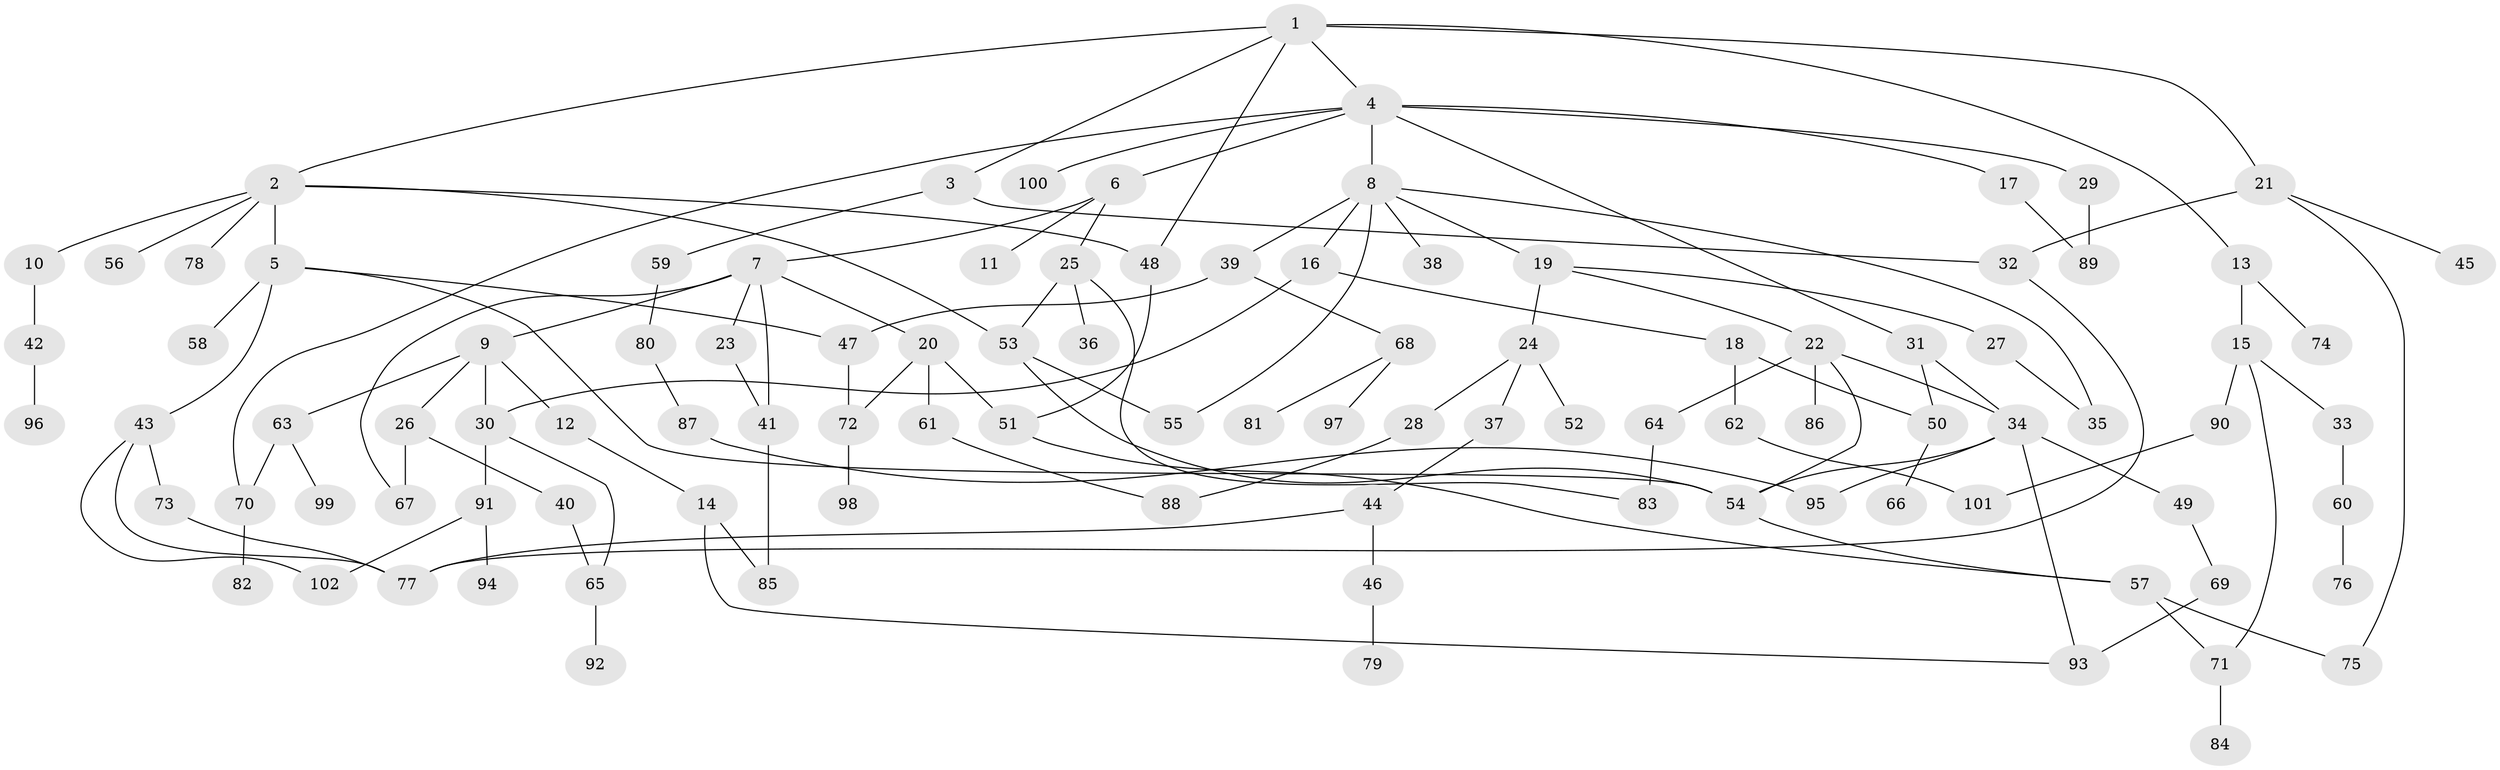 // coarse degree distribution, {8: 0.028169014084507043, 7: 0.014084507042253521, 3: 0.11267605633802817, 13: 0.014084507042253521, 6: 0.04225352112676056, 4: 0.14084507042253522, 5: 0.056338028169014086, 1: 0.30985915492957744, 2: 0.28169014084507044}
// Generated by graph-tools (version 1.1) at 2025/41/03/06/25 10:41:29]
// undirected, 102 vertices, 134 edges
graph export_dot {
graph [start="1"]
  node [color=gray90,style=filled];
  1;
  2;
  3;
  4;
  5;
  6;
  7;
  8;
  9;
  10;
  11;
  12;
  13;
  14;
  15;
  16;
  17;
  18;
  19;
  20;
  21;
  22;
  23;
  24;
  25;
  26;
  27;
  28;
  29;
  30;
  31;
  32;
  33;
  34;
  35;
  36;
  37;
  38;
  39;
  40;
  41;
  42;
  43;
  44;
  45;
  46;
  47;
  48;
  49;
  50;
  51;
  52;
  53;
  54;
  55;
  56;
  57;
  58;
  59;
  60;
  61;
  62;
  63;
  64;
  65;
  66;
  67;
  68;
  69;
  70;
  71;
  72;
  73;
  74;
  75;
  76;
  77;
  78;
  79;
  80;
  81;
  82;
  83;
  84;
  85;
  86;
  87;
  88;
  89;
  90;
  91;
  92;
  93;
  94;
  95;
  96;
  97;
  98;
  99;
  100;
  101;
  102;
  1 -- 2;
  1 -- 3;
  1 -- 4;
  1 -- 13;
  1 -- 21;
  1 -- 48;
  2 -- 5;
  2 -- 10;
  2 -- 56;
  2 -- 78;
  2 -- 48;
  2 -- 53;
  3 -- 59;
  3 -- 32;
  4 -- 6;
  4 -- 8;
  4 -- 17;
  4 -- 29;
  4 -- 31;
  4 -- 70;
  4 -- 100;
  5 -- 43;
  5 -- 54;
  5 -- 58;
  5 -- 47;
  6 -- 7;
  6 -- 11;
  6 -- 25;
  7 -- 9;
  7 -- 20;
  7 -- 23;
  7 -- 67;
  7 -- 41;
  8 -- 16;
  8 -- 19;
  8 -- 35;
  8 -- 38;
  8 -- 39;
  8 -- 55;
  9 -- 12;
  9 -- 26;
  9 -- 63;
  9 -- 30;
  10 -- 42;
  12 -- 14;
  13 -- 15;
  13 -- 74;
  14 -- 93;
  14 -- 85;
  15 -- 33;
  15 -- 90;
  15 -- 71;
  16 -- 18;
  16 -- 30;
  17 -- 89;
  18 -- 50;
  18 -- 62;
  19 -- 22;
  19 -- 24;
  19 -- 27;
  20 -- 51;
  20 -- 61;
  20 -- 72;
  21 -- 32;
  21 -- 45;
  21 -- 75;
  22 -- 34;
  22 -- 64;
  22 -- 86;
  22 -- 54;
  23 -- 41;
  24 -- 28;
  24 -- 37;
  24 -- 52;
  25 -- 36;
  25 -- 53;
  25 -- 83;
  26 -- 40;
  26 -- 67;
  27 -- 35;
  28 -- 88;
  29 -- 89;
  30 -- 65;
  30 -- 91;
  31 -- 34;
  31 -- 50;
  32 -- 77;
  33 -- 60;
  34 -- 49;
  34 -- 93;
  34 -- 54;
  34 -- 95;
  37 -- 44;
  39 -- 47;
  39 -- 68;
  40 -- 65;
  41 -- 85;
  42 -- 96;
  43 -- 73;
  43 -- 102;
  43 -- 77;
  44 -- 46;
  44 -- 77;
  46 -- 79;
  47 -- 72;
  48 -- 51;
  49 -- 69;
  50 -- 66;
  51 -- 57;
  53 -- 55;
  53 -- 54;
  54 -- 57;
  57 -- 71;
  57 -- 75;
  59 -- 80;
  60 -- 76;
  61 -- 88;
  62 -- 101;
  63 -- 99;
  63 -- 70;
  64 -- 83;
  65 -- 92;
  68 -- 81;
  68 -- 97;
  69 -- 93;
  70 -- 82;
  71 -- 84;
  72 -- 98;
  73 -- 77;
  80 -- 87;
  87 -- 95;
  90 -- 101;
  91 -- 94;
  91 -- 102;
}
